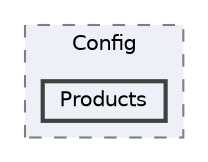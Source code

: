 digraph "D:/project/forCSharp/iShopMainVer2/iShopMainVer2/Config/Products"
{
 // LATEX_PDF_SIZE
  bgcolor="transparent";
  edge [fontname=Helvetica,fontsize=10,labelfontname=Helvetica,labelfontsize=10];
  node [fontname=Helvetica,fontsize=10,shape=box,height=0.2,width=0.4];
  compound=true
  subgraph clusterdir_b5a0b5c4a12ba92594ce4ec134ddb643 {
    graph [ bgcolor="#edf0f7", pencolor="grey50", label="Config", fontname=Helvetica,fontsize=10 style="filled,dashed", URL="dir_b5a0b5c4a12ba92594ce4ec134ddb643.html",tooltip=""]
  dir_2aea66e1c845b2db1b429abb9a1a410c [label="Products", fillcolor="#edf0f7", color="grey25", style="filled,bold", URL="dir_2aea66e1c845b2db1b429abb9a1a410c.html",tooltip=""];
  }
}
